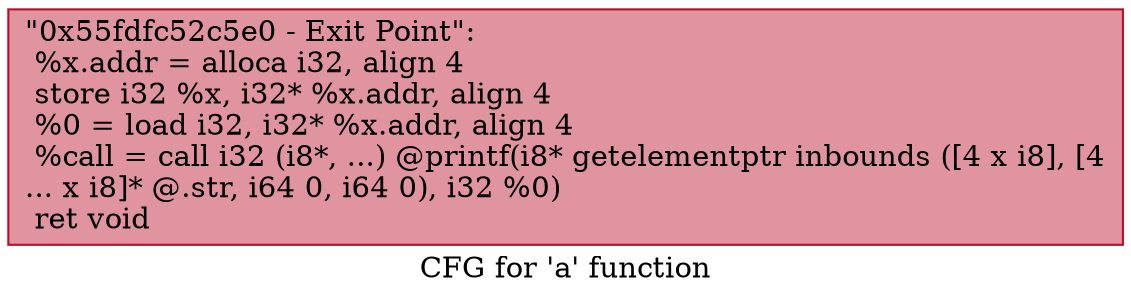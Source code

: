 digraph "CFG for 'a' function" {
	label="CFG for 'a' function";

	Node0x55fdfc52c5e0 [shape=record,color="#b70d28ff", style=filled, fillcolor="#b70d2870",label="{\"0x55fdfc52c5e0 - Exit Point\":\l  %x.addr = alloca i32, align 4\l  store i32 %x, i32* %x.addr, align 4\l  %0 = load i32, i32* %x.addr, align 4\l  %call = call i32 (i8*, ...) @printf(i8* getelementptr inbounds ([4 x i8], [4\l... x i8]* @.str, i64 0, i64 0), i32 %0)\l  ret void\l}"];
}
